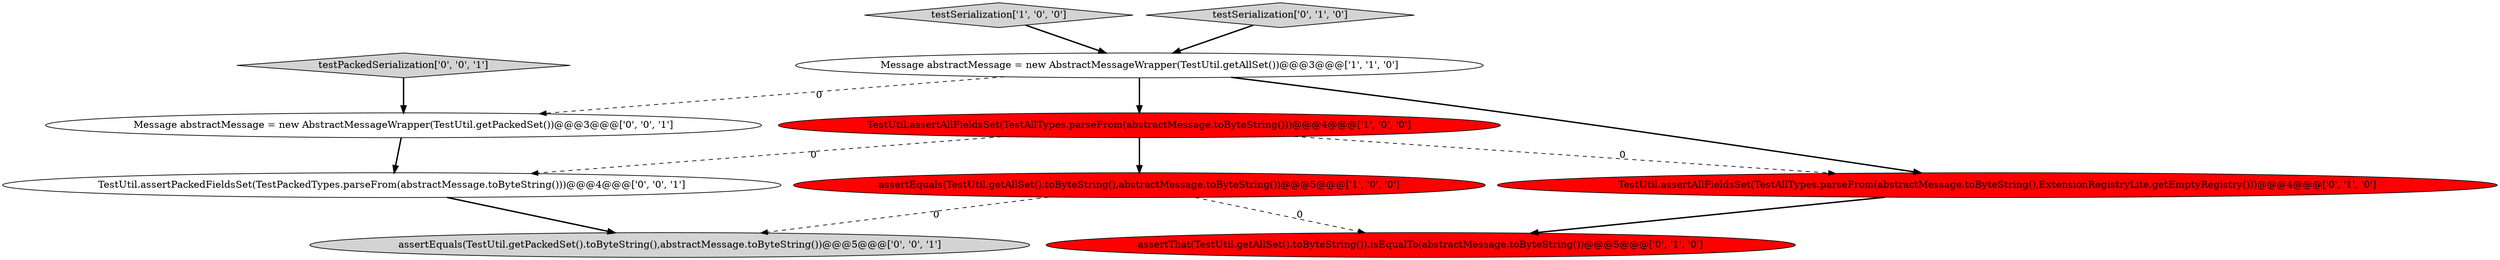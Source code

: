 digraph {
10 [style = filled, label = "Message abstractMessage = new AbstractMessageWrapper(TestUtil.getPackedSet())@@@3@@@['0', '0', '1']", fillcolor = white, shape = ellipse image = "AAA0AAABBB3BBB"];
1 [style = filled, label = "testSerialization['1', '0', '0']", fillcolor = lightgray, shape = diamond image = "AAA0AAABBB1BBB"];
2 [style = filled, label = "TestUtil.assertAllFieldsSet(TestAllTypes.parseFrom(abstractMessage.toByteString()))@@@4@@@['1', '0', '0']", fillcolor = red, shape = ellipse image = "AAA1AAABBB1BBB"];
8 [style = filled, label = "testPackedSerialization['0', '0', '1']", fillcolor = lightgray, shape = diamond image = "AAA0AAABBB3BBB"];
7 [style = filled, label = "TestUtil.assertPackedFieldsSet(TestPackedTypes.parseFrom(abstractMessage.toByteString()))@@@4@@@['0', '0', '1']", fillcolor = white, shape = ellipse image = "AAA0AAABBB3BBB"];
6 [style = filled, label = "assertThat(TestUtil.getAllSet().toByteString()).isEqualTo(abstractMessage.toByteString())@@@5@@@['0', '1', '0']", fillcolor = red, shape = ellipse image = "AAA1AAABBB2BBB"];
4 [style = filled, label = "TestUtil.assertAllFieldsSet(TestAllTypes.parseFrom(abstractMessage.toByteString(),ExtensionRegistryLite.getEmptyRegistry()))@@@4@@@['0', '1', '0']", fillcolor = red, shape = ellipse image = "AAA1AAABBB2BBB"];
5 [style = filled, label = "testSerialization['0', '1', '0']", fillcolor = lightgray, shape = diamond image = "AAA0AAABBB2BBB"];
3 [style = filled, label = "assertEquals(TestUtil.getAllSet().toByteString(),abstractMessage.toByteString())@@@5@@@['1', '0', '0']", fillcolor = red, shape = ellipse image = "AAA1AAABBB1BBB"];
0 [style = filled, label = "Message abstractMessage = new AbstractMessageWrapper(TestUtil.getAllSet())@@@3@@@['1', '1', '0']", fillcolor = white, shape = ellipse image = "AAA0AAABBB1BBB"];
9 [style = filled, label = "assertEquals(TestUtil.getPackedSet().toByteString(),abstractMessage.toByteString())@@@5@@@['0', '0', '1']", fillcolor = lightgray, shape = ellipse image = "AAA0AAABBB3BBB"];
7->9 [style = bold, label=""];
8->10 [style = bold, label=""];
2->4 [style = dashed, label="0"];
3->6 [style = dashed, label="0"];
1->0 [style = bold, label=""];
5->0 [style = bold, label=""];
2->7 [style = dashed, label="0"];
3->9 [style = dashed, label="0"];
0->4 [style = bold, label=""];
4->6 [style = bold, label=""];
10->7 [style = bold, label=""];
0->10 [style = dashed, label="0"];
2->3 [style = bold, label=""];
0->2 [style = bold, label=""];
}
